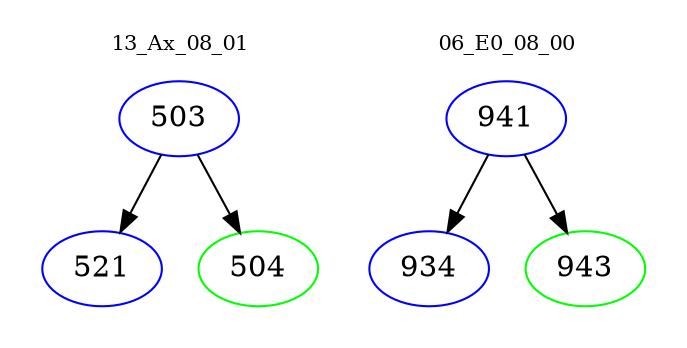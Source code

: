 digraph{
subgraph cluster_0 {
color = white
label = "13_Ax_08_01";
fontsize=10;
T0_503 [label="503", color="blue"]
T0_503 -> T0_521 [color="black"]
T0_521 [label="521", color="blue"]
T0_503 -> T0_504 [color="black"]
T0_504 [label="504", color="green"]
}
subgraph cluster_1 {
color = white
label = "06_E0_08_00";
fontsize=10;
T1_941 [label="941", color="blue"]
T1_941 -> T1_934 [color="black"]
T1_934 [label="934", color="blue"]
T1_941 -> T1_943 [color="black"]
T1_943 [label="943", color="green"]
}
}
